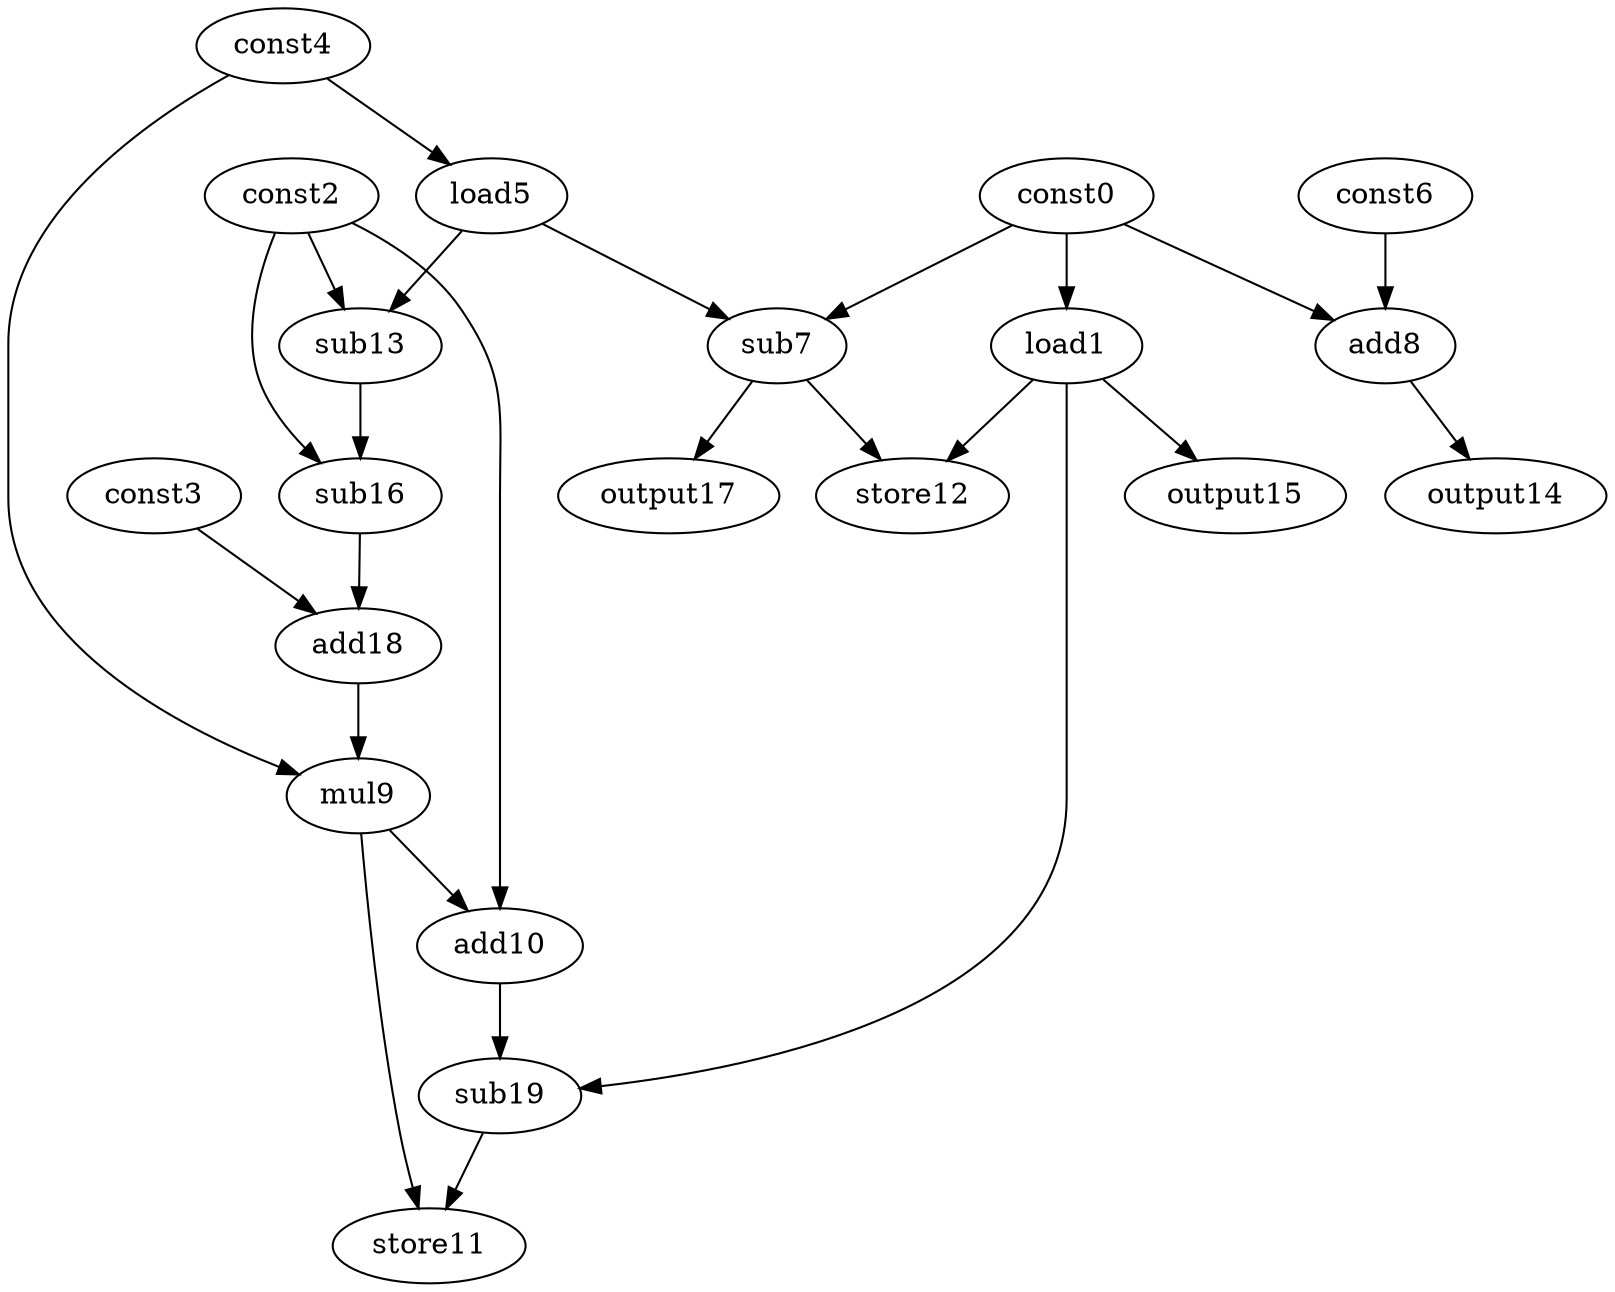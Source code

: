 digraph G { 
const0[opcode=const]; 
load1[opcode=load]; 
const2[opcode=const]; 
const3[opcode=const]; 
const4[opcode=const]; 
load5[opcode=load]; 
const6[opcode=const]; 
sub7[opcode=sub]; 
add8[opcode=add]; 
mul9[opcode=mul]; 
add10[opcode=add]; 
store11[opcode=store]; 
store12[opcode=store]; 
sub13[opcode=sub]; 
output14[opcode=output]; 
output15[opcode=output]; 
sub16[opcode=sub]; 
output17[opcode=output]; 
add18[opcode=add]; 
sub19[opcode=sub]; 
const0->load1[operand=0];
const4->load5[operand=0];
const0->add8[operand=0];
const6->add8[operand=1];
const0->sub7[operand=0];
load5->sub7[operand=1];
const2->sub13[operand=0];
load5->sub13[operand=1];
add8->output14[operand=0];
load1->output15[operand=0];
load1->store12[operand=0];
sub7->store12[operand=1];
const2->sub16[operand=0];
sub13->sub16[operand=1];
sub7->output17[operand=0];
sub16->add18[operand=0];
const3->add18[operand=1];
add18->mul9[operand=0];
const4->mul9[operand=1];
mul9->add10[operand=0];
const2->add10[operand=1];
load1->sub19[operand=0];
add10->sub19[operand=1];
mul9->store11[operand=0];
sub19->store11[operand=1];
}
